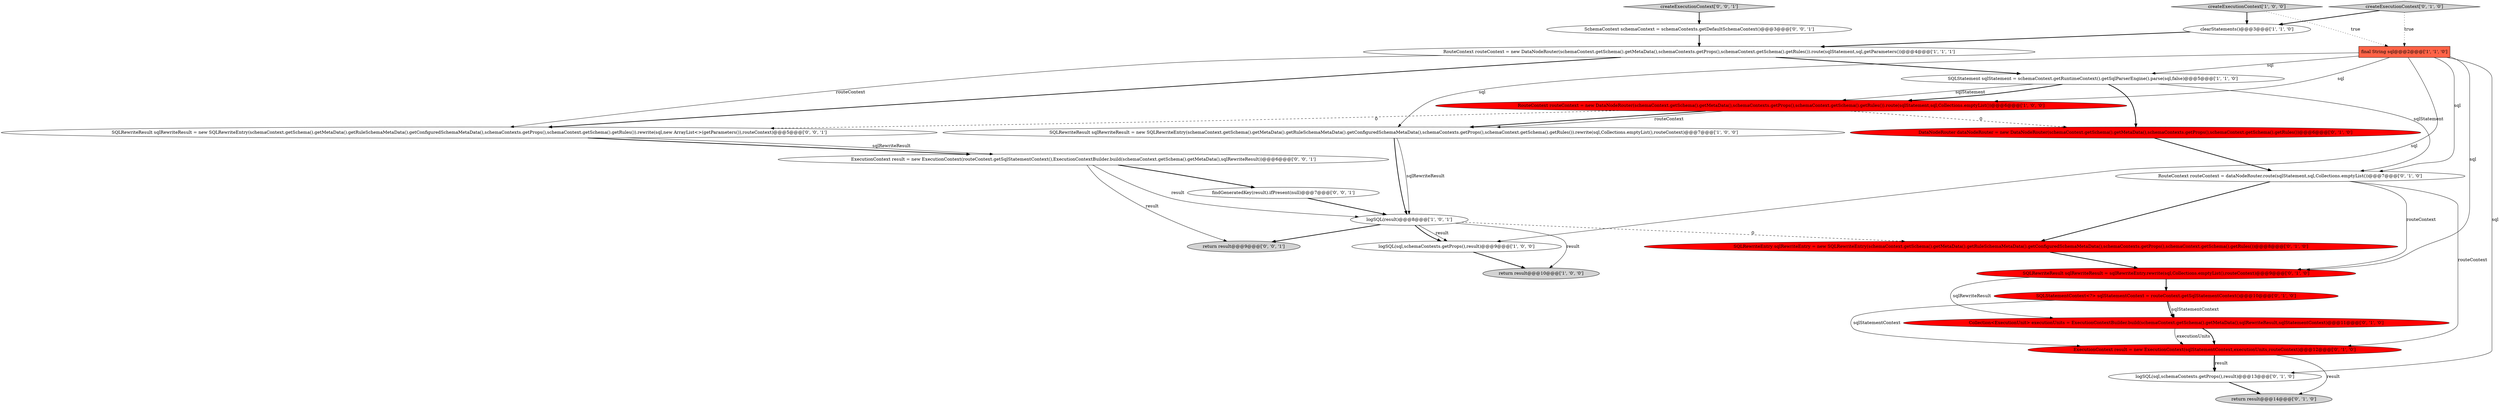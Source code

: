 digraph {
25 [style = filled, label = "createExecutionContext['0', '0', '1']", fillcolor = lightgray, shape = diamond image = "AAA0AAABBB3BBB"];
3 [style = filled, label = "logSQL(sql,schemaContexts.getProps(),result)@@@9@@@['1', '0', '0']", fillcolor = white, shape = ellipse image = "AAA0AAABBB1BBB"];
12 [style = filled, label = "RouteContext routeContext = dataNodeRouter.route(sqlStatement,sql,Collections.emptyList())@@@7@@@['0', '1', '0']", fillcolor = white, shape = ellipse image = "AAA0AAABBB2BBB"];
18 [style = filled, label = "ExecutionContext result = new ExecutionContext(sqlStatementContext,executionUnits,routeContext)@@@12@@@['0', '1', '0']", fillcolor = red, shape = ellipse image = "AAA1AAABBB2BBB"];
7 [style = filled, label = "createExecutionContext['1', '0', '0']", fillcolor = lightgray, shape = diamond image = "AAA0AAABBB1BBB"];
21 [style = filled, label = "findGeneratedKey(result).ifPresent(null)@@@7@@@['0', '0', '1']", fillcolor = white, shape = ellipse image = "AAA0AAABBB3BBB"];
2 [style = filled, label = "SQLRewriteResult sqlRewriteResult = new SQLRewriteEntry(schemaContext.getSchema().getMetaData().getRuleSchemaMetaData().getConfiguredSchemaMetaData(),schemaContexts.getProps(),schemaContext.getSchema().getRules()).rewrite(sql,Collections.emptyList(),routeContext)@@@7@@@['1', '0', '0']", fillcolor = white, shape = ellipse image = "AAA0AAABBB1BBB"];
17 [style = filled, label = "Collection<ExecutionUnit> executionUnits = ExecutionContextBuilder.build(schemaContext.getSchema().getMetaData(),sqlRewriteResult,sqlStatementContext)@@@11@@@['0', '1', '0']", fillcolor = red, shape = ellipse image = "AAA1AAABBB2BBB"];
10 [style = filled, label = "SQLRewriteEntry sqlRewriteEntry = new SQLRewriteEntry(schemaContext.getSchema().getMetaData().getRuleSchemaMetaData().getConfiguredSchemaMetaData(),schemaContexts.getProps(),schemaContext.getSchema().getRules())@@@8@@@['0', '1', '0']", fillcolor = red, shape = ellipse image = "AAA1AAABBB2BBB"];
11 [style = filled, label = "return result@@@14@@@['0', '1', '0']", fillcolor = lightgray, shape = ellipse image = "AAA0AAABBB2BBB"];
5 [style = filled, label = "RouteContext routeContext = new DataNodeRouter(schemaContext.getSchema().getMetaData(),schemaContexts.getProps(),schemaContext.getSchema().getRules()).route(sqlStatement,sql,Collections.emptyList())@@@6@@@['1', '0', '0']", fillcolor = red, shape = ellipse image = "AAA1AAABBB1BBB"];
6 [style = filled, label = "return result@@@10@@@['1', '0', '0']", fillcolor = lightgray, shape = ellipse image = "AAA0AAABBB1BBB"];
9 [style = filled, label = "RouteContext routeContext = new DataNodeRouter(schemaContext.getSchema().getMetaData(),schemaContexts.getProps(),schemaContext.getSchema().getRules()).route(sqlStatement,sql,getParameters())@@@4@@@['1', '1', '1']", fillcolor = white, shape = ellipse image = "AAA0AAABBB1BBB"];
8 [style = filled, label = "clearStatements()@@@3@@@['1', '1', '0']", fillcolor = white, shape = ellipse image = "AAA0AAABBB1BBB"];
16 [style = filled, label = "logSQL(sql,schemaContexts.getProps(),result)@@@13@@@['0', '1', '0']", fillcolor = white, shape = ellipse image = "AAA0AAABBB2BBB"];
1 [style = filled, label = "logSQL(result)@@@8@@@['1', '0', '1']", fillcolor = white, shape = ellipse image = "AAA0AAABBB1BBB"];
13 [style = filled, label = "createExecutionContext['0', '1', '0']", fillcolor = lightgray, shape = diamond image = "AAA0AAABBB2BBB"];
19 [style = filled, label = "DataNodeRouter dataNodeRouter = new DataNodeRouter(schemaContext.getSchema().getMetaData(),schemaContexts.getProps(),schemaContext.getSchema().getRules())@@@6@@@['0', '1', '0']", fillcolor = red, shape = ellipse image = "AAA1AAABBB2BBB"];
24 [style = filled, label = "return result@@@9@@@['0', '0', '1']", fillcolor = lightgray, shape = ellipse image = "AAA0AAABBB3BBB"];
20 [style = filled, label = "SQLRewriteResult sqlRewriteResult = new SQLRewriteEntry(schemaContext.getSchema().getMetaData().getRuleSchemaMetaData().getConfiguredSchemaMetaData(),schemaContexts.getProps(),schemaContext.getSchema().getRules()).rewrite(sql,new ArrayList<>(getParameters()),routeContext)@@@5@@@['0', '0', '1']", fillcolor = white, shape = ellipse image = "AAA0AAABBB3BBB"];
22 [style = filled, label = "ExecutionContext result = new ExecutionContext(routeContext.getSqlStatementContext(),ExecutionContextBuilder.build(schemaContext.getSchema().getMetaData(),sqlRewriteResult))@@@6@@@['0', '0', '1']", fillcolor = white, shape = ellipse image = "AAA0AAABBB3BBB"];
0 [style = filled, label = "SQLStatement sqlStatement = schemaContext.getRuntimeContext().getSqlParserEngine().parse(sql,false)@@@5@@@['1', '1', '0']", fillcolor = white, shape = ellipse image = "AAA0AAABBB1BBB"];
4 [style = filled, label = "final String sql@@@2@@@['1', '1', '0']", fillcolor = tomato, shape = box image = "AAA0AAABBB1BBB"];
23 [style = filled, label = "SchemaContext schemaContext = schemaContexts.getDefaultSchemaContext()@@@3@@@['0', '0', '1']", fillcolor = white, shape = ellipse image = "AAA0AAABBB3BBB"];
14 [style = filled, label = "SQLStatementContext<?> sqlStatementContext = routeContext.getSqlStatementContext()@@@10@@@['0', '1', '0']", fillcolor = red, shape = ellipse image = "AAA1AAABBB2BBB"];
15 [style = filled, label = "SQLRewriteResult sqlRewriteResult = sqlRewriteEntry.rewrite(sql,Collections.emptyList(),routeContext)@@@9@@@['0', '1', '0']", fillcolor = red, shape = ellipse image = "AAA1AAABBB2BBB"];
4->3 [style = solid, label="sql"];
0->5 [style = solid, label="sqlStatement"];
9->20 [style = solid, label="routeContext"];
16->11 [style = bold, label=""];
10->15 [style = bold, label=""];
9->0 [style = bold, label=""];
15->14 [style = bold, label=""];
4->15 [style = solid, label="sql"];
19->12 [style = bold, label=""];
4->12 [style = solid, label="sql"];
0->19 [style = bold, label=""];
0->12 [style = solid, label="sqlStatement"];
2->1 [style = bold, label=""];
25->23 [style = bold, label=""];
14->18 [style = solid, label="sqlStatementContext"];
1->3 [style = solid, label="result"];
1->3 [style = bold, label=""];
18->16 [style = solid, label="result"];
22->21 [style = bold, label=""];
3->6 [style = bold, label=""];
14->17 [style = bold, label=""];
9->20 [style = bold, label=""];
1->10 [style = dashed, label="0"];
1->6 [style = solid, label="result"];
7->8 [style = bold, label=""];
4->16 [style = solid, label="sql"];
12->15 [style = solid, label="routeContext"];
5->20 [style = dashed, label="0"];
22->1 [style = solid, label="result"];
20->22 [style = bold, label=""];
17->18 [style = solid, label="executionUnits"];
5->2 [style = bold, label=""];
12->10 [style = bold, label=""];
12->18 [style = solid, label="routeContext"];
5->2 [style = solid, label="routeContext"];
1->24 [style = bold, label=""];
18->11 [style = solid, label="result"];
4->2 [style = solid, label="sql"];
21->1 [style = bold, label=""];
7->4 [style = dotted, label="true"];
15->17 [style = solid, label="sqlRewriteResult"];
20->22 [style = solid, label="sqlRewriteResult"];
8->9 [style = bold, label=""];
4->0 [style = solid, label="sql"];
4->5 [style = solid, label="sql"];
22->24 [style = solid, label="result"];
13->8 [style = bold, label=""];
2->1 [style = solid, label="sqlRewriteResult"];
23->9 [style = bold, label=""];
5->19 [style = dashed, label="0"];
17->18 [style = bold, label=""];
13->4 [style = dotted, label="true"];
0->5 [style = bold, label=""];
14->17 [style = solid, label="sqlStatementContext"];
18->16 [style = bold, label=""];
}
